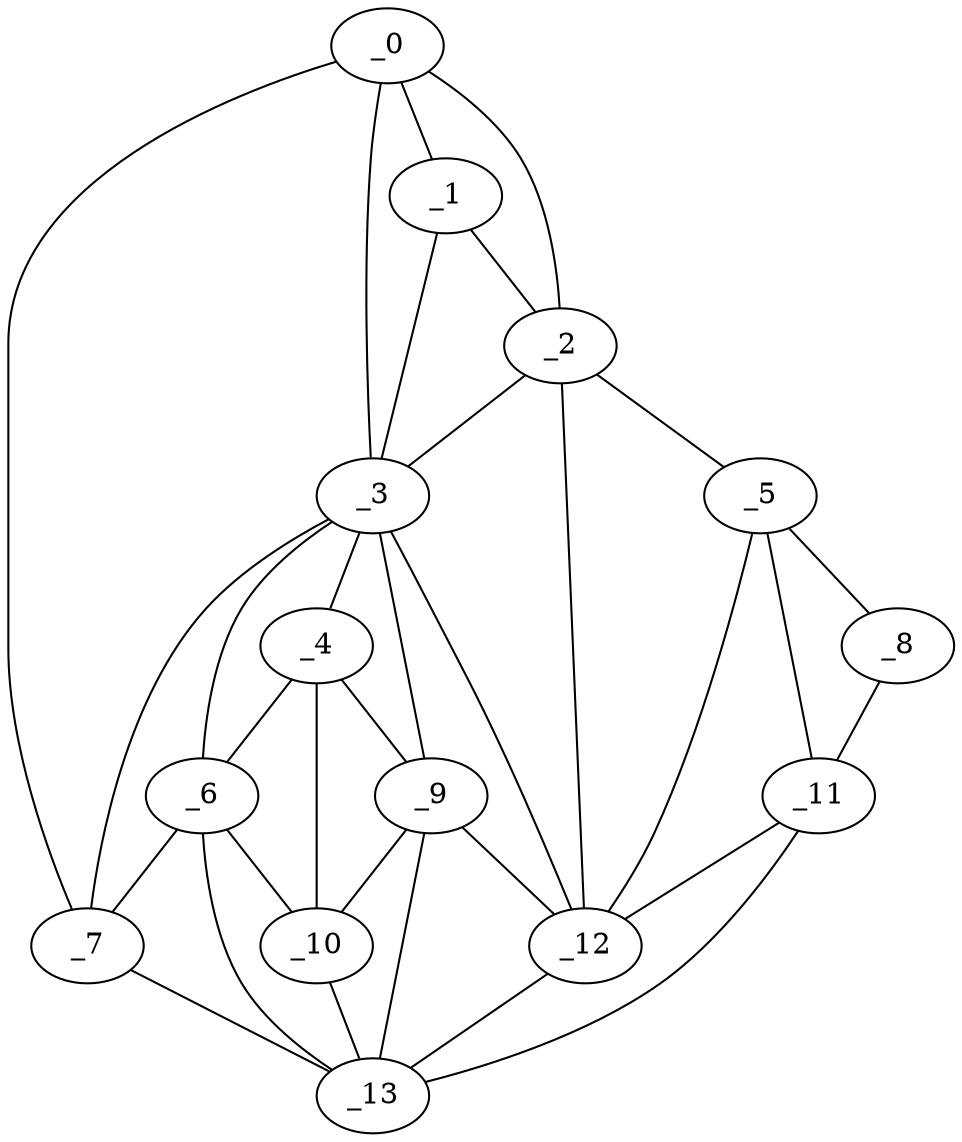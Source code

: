 graph "obj52__130.gxl" {
	_0	 [x=40,
		y=119];
	_1	 [x=44,
		y=109];
	_0 -- _1	 [valence=2];
	_2	 [x=54,
		y=13];
	_0 -- _2	 [valence=1];
	_3	 [x=55,
		y=105];
	_0 -- _3	 [valence=1];
	_7	 [x=82,
		y=125];
	_0 -- _7	 [valence=1];
	_1 -- _2	 [valence=1];
	_1 -- _3	 [valence=2];
	_2 -- _3	 [valence=1];
	_5	 [x=78,
		y=4];
	_2 -- _5	 [valence=1];
	_12	 [x=89,
		y=69];
	_2 -- _12	 [valence=2];
	_4	 [x=76,
		y=105];
	_3 -- _4	 [valence=1];
	_6	 [x=80,
		y=115];
	_3 -- _6	 [valence=1];
	_3 -- _7	 [valence=2];
	_9	 [x=88,
		y=82];
	_3 -- _9	 [valence=2];
	_3 -- _12	 [valence=2];
	_4 -- _6	 [valence=1];
	_4 -- _9	 [valence=2];
	_10	 [x=88,
		y=106];
	_4 -- _10	 [valence=2];
	_8	 [x=83,
		y=3];
	_5 -- _8	 [valence=1];
	_11	 [x=89,
		y=3];
	_5 -- _11	 [valence=2];
	_5 -- _12	 [valence=2];
	_6 -- _7	 [valence=1];
	_6 -- _10	 [valence=2];
	_13	 [x=91,
		y=120];
	_6 -- _13	 [valence=2];
	_7 -- _13	 [valence=1];
	_8 -- _11	 [valence=1];
	_9 -- _10	 [valence=1];
	_9 -- _12	 [valence=1];
	_9 -- _13	 [valence=1];
	_10 -- _13	 [valence=1];
	_11 -- _12	 [valence=1];
	_11 -- _13	 [valence=1];
	_12 -- _13	 [valence=2];
}
